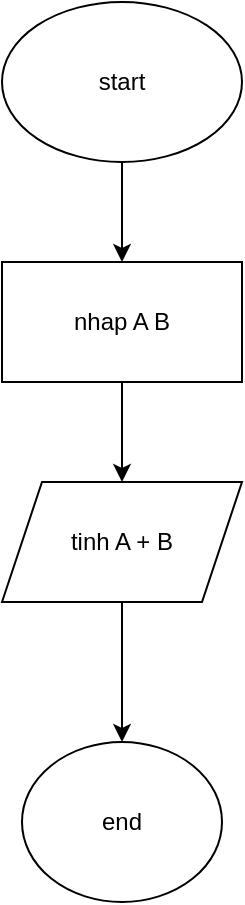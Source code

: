 <mxfile version="24.8.9">
  <diagram name="Trang-1" id="VOl-fyPcUlDlWBCuNDgT">
    <mxGraphModel dx="1034" dy="446" grid="1" gridSize="10" guides="1" tooltips="1" connect="1" arrows="1" fold="1" page="1" pageScale="1" pageWidth="827" pageHeight="1169" math="0" shadow="0">
      <root>
        <mxCell id="0" />
        <mxCell id="1" parent="0" />
        <mxCell id="lL8fFxVV-WzLApHITSWb-3" value="" style="edgeStyle=orthogonalEdgeStyle;rounded=0;orthogonalLoop=1;jettySize=auto;html=1;" edge="1" parent="1" source="lL8fFxVV-WzLApHITSWb-1" target="lL8fFxVV-WzLApHITSWb-2">
          <mxGeometry relative="1" as="geometry" />
        </mxCell>
        <mxCell id="lL8fFxVV-WzLApHITSWb-1" value="start" style="ellipse;whiteSpace=wrap;html=1;" vertex="1" parent="1">
          <mxGeometry x="320" y="30" width="120" height="80" as="geometry" />
        </mxCell>
        <mxCell id="lL8fFxVV-WzLApHITSWb-5" value="" style="edgeStyle=orthogonalEdgeStyle;rounded=0;orthogonalLoop=1;jettySize=auto;html=1;" edge="1" parent="1" source="lL8fFxVV-WzLApHITSWb-2" target="lL8fFxVV-WzLApHITSWb-4">
          <mxGeometry relative="1" as="geometry" />
        </mxCell>
        <mxCell id="lL8fFxVV-WzLApHITSWb-2" value="nhap A B" style="whiteSpace=wrap;html=1;" vertex="1" parent="1">
          <mxGeometry x="320" y="160" width="120" height="60" as="geometry" />
        </mxCell>
        <mxCell id="lL8fFxVV-WzLApHITSWb-7" value="" style="edgeStyle=orthogonalEdgeStyle;rounded=0;orthogonalLoop=1;jettySize=auto;html=1;" edge="1" parent="1" source="lL8fFxVV-WzLApHITSWb-4" target="lL8fFxVV-WzLApHITSWb-6">
          <mxGeometry relative="1" as="geometry" />
        </mxCell>
        <mxCell id="lL8fFxVV-WzLApHITSWb-4" value="tinh A + B" style="shape=parallelogram;perimeter=parallelogramPerimeter;whiteSpace=wrap;html=1;fixedSize=1;" vertex="1" parent="1">
          <mxGeometry x="320" y="270" width="120" height="60" as="geometry" />
        </mxCell>
        <mxCell id="lL8fFxVV-WzLApHITSWb-6" value="end" style="ellipse;whiteSpace=wrap;html=1;" vertex="1" parent="1">
          <mxGeometry x="330" y="400" width="100" height="80" as="geometry" />
        </mxCell>
      </root>
    </mxGraphModel>
  </diagram>
</mxfile>
